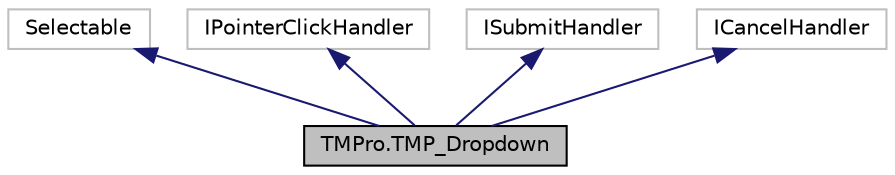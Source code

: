 digraph "TMPro.TMP_Dropdown"
{
 // LATEX_PDF_SIZE
  edge [fontname="Helvetica",fontsize="10",labelfontname="Helvetica",labelfontsize="10"];
  node [fontname="Helvetica",fontsize="10",shape=record];
  Node1 [label="TMPro.TMP_Dropdown",height=0.2,width=0.4,color="black", fillcolor="grey75", style="filled", fontcolor="black",tooltip="A standard dropdown that presents a list of options when clicked, of which one can be chosen."];
  Node2 -> Node1 [dir="back",color="midnightblue",fontsize="10",style="solid",fontname="Helvetica"];
  Node2 [label="Selectable",height=0.2,width=0.4,color="grey75", fillcolor="white", style="filled",tooltip=" "];
  Node3 -> Node1 [dir="back",color="midnightblue",fontsize="10",style="solid",fontname="Helvetica"];
  Node3 [label="IPointerClickHandler",height=0.2,width=0.4,color="grey75", fillcolor="white", style="filled",tooltip=" "];
  Node4 -> Node1 [dir="back",color="midnightblue",fontsize="10",style="solid",fontname="Helvetica"];
  Node4 [label="ISubmitHandler",height=0.2,width=0.4,color="grey75", fillcolor="white", style="filled",tooltip=" "];
  Node5 -> Node1 [dir="back",color="midnightblue",fontsize="10",style="solid",fontname="Helvetica"];
  Node5 [label="ICancelHandler",height=0.2,width=0.4,color="grey75", fillcolor="white", style="filled",tooltip=" "];
}
